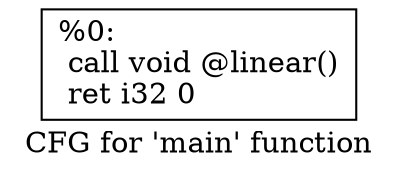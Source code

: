 digraph "CFG for 'main' function" {
	label="CFG for 'main' function";

	Node0x25aa310 [shape=record,label="{%0:\l  call void @linear()\l  ret i32 0\l}"];
}
